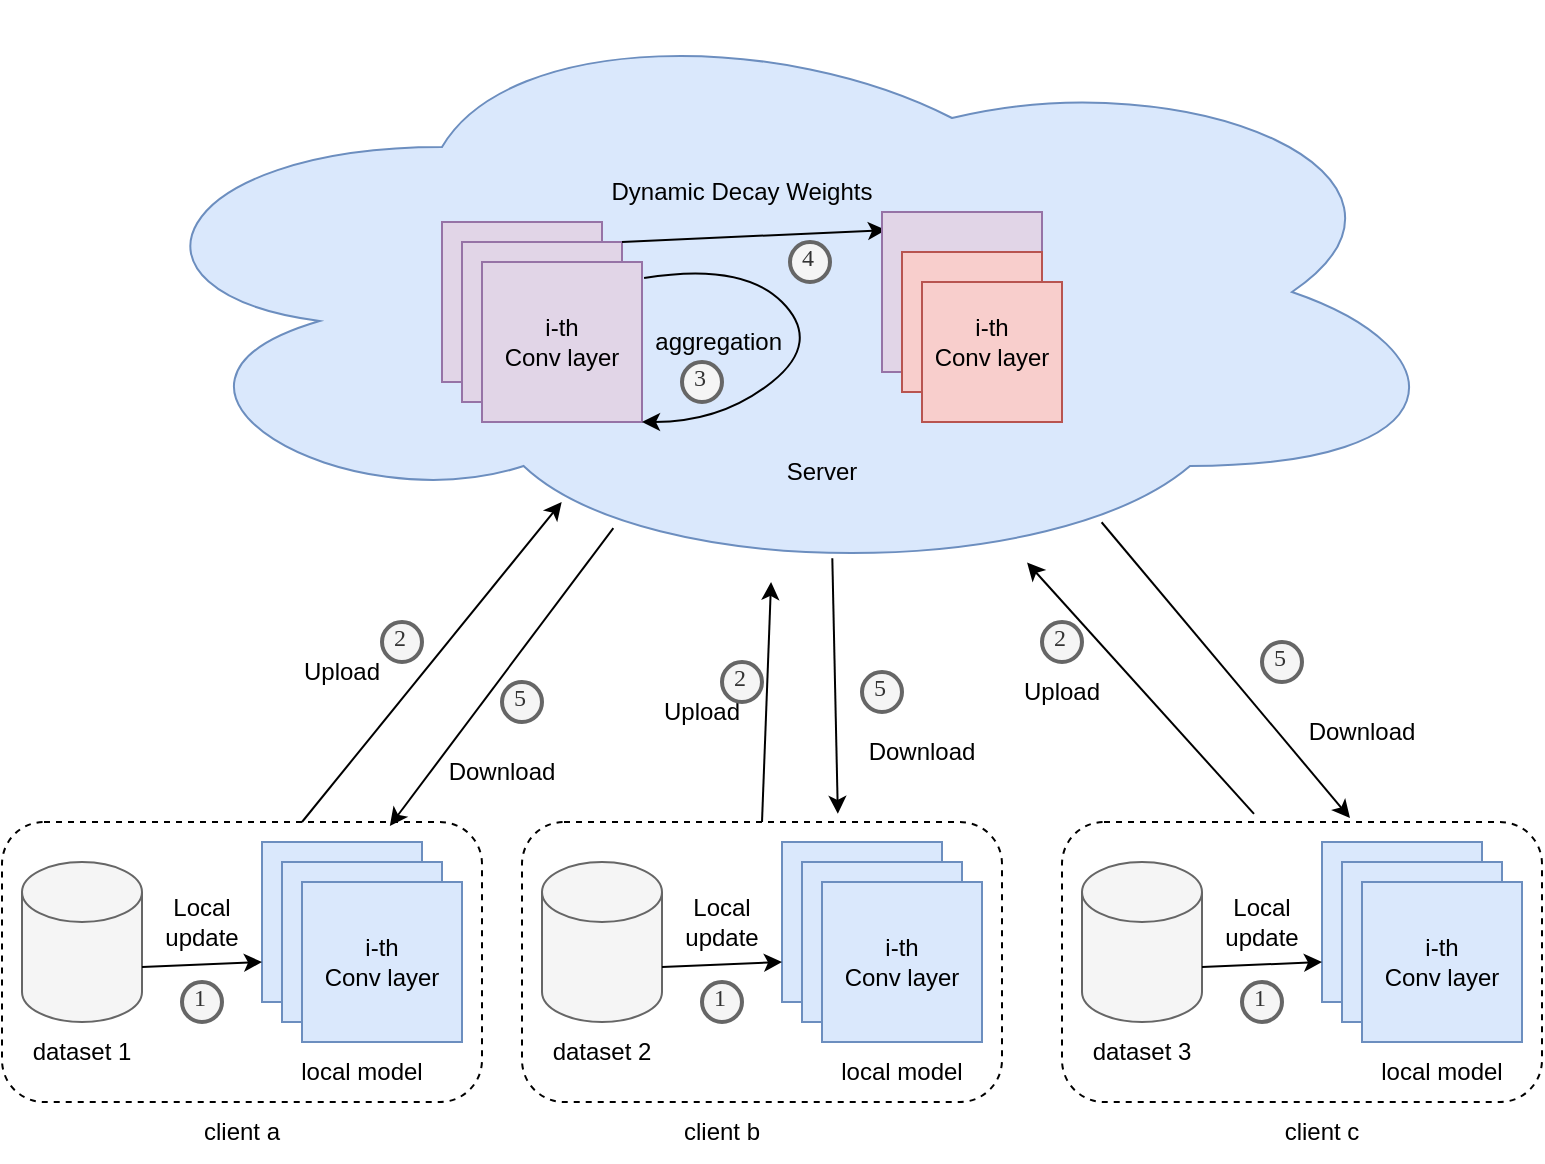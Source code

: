 <mxfile version="17.1.3" type="github" pages="2">
  <diagram id="_NTfUv5Yo9Z9goO790Jg" name="Page-1">
    <mxGraphModel dx="1422" dy="1931" grid="1" gridSize="10" guides="1" tooltips="1" connect="1" arrows="1" fold="1" page="1" pageScale="1" pageWidth="827" pageHeight="1169" math="0" shadow="0">
      <root>
        <mxCell id="0" />
        <mxCell id="1" parent="0" />
        <mxCell id="NhyvyUp1ZnptQm2pSzQT-3" value="" style="rounded=1;whiteSpace=wrap;html=1;fontSize=12;dashed=1;" vertex="1" parent="1">
          <mxGeometry y="360" width="240" height="140" as="geometry" />
        </mxCell>
        <mxCell id="o9J6HUsh0HWTKM9X_Gj7-1" value="" style="whiteSpace=wrap;html=1;aspect=fixed;fillColor=#dae8fc;strokeColor=#6c8ebf;" vertex="1" parent="1">
          <mxGeometry x="130" y="370" width="80" height="80" as="geometry" />
        </mxCell>
        <mxCell id="o9J6HUsh0HWTKM9X_Gj7-2" value="" style="whiteSpace=wrap;html=1;aspect=fixed;fillColor=#dae8fc;strokeColor=#6c8ebf;" vertex="1" parent="1">
          <mxGeometry x="140" y="380" width="80" height="80" as="geometry" />
        </mxCell>
        <object label="" id="o9J6HUsh0HWTKM9X_Gj7-3">
          <mxCell style="whiteSpace=wrap;html=1;aspect=fixed;fillColor=#dae8fc;strokeColor=#6c8ebf;" vertex="1" parent="1">
            <mxGeometry x="150" y="390" width="80" height="80" as="geometry" />
          </mxCell>
        </object>
        <mxCell id="o9J6HUsh0HWTKM9X_Gj7-11" value="client a" style="text;html=1;strokeColor=none;fillColor=none;align=center;verticalAlign=middle;whiteSpace=wrap;rounded=0;" vertex="1" parent="1">
          <mxGeometry x="90" y="500" width="60" height="30" as="geometry" />
        </mxCell>
        <mxCell id="o9J6HUsh0HWTKM9X_Gj7-12" value="client b" style="text;html=1;strokeColor=none;fillColor=none;align=center;verticalAlign=middle;whiteSpace=wrap;rounded=0;" vertex="1" parent="1">
          <mxGeometry x="330" y="500" width="60" height="30" as="geometry" />
        </mxCell>
        <mxCell id="o9J6HUsh0HWTKM9X_Gj7-13" value="client c" style="text;html=1;strokeColor=none;fillColor=none;align=center;verticalAlign=middle;whiteSpace=wrap;rounded=0;" vertex="1" parent="1">
          <mxGeometry x="630" y="500" width="60" height="30" as="geometry" />
        </mxCell>
        <mxCell id="o9J6HUsh0HWTKM9X_Gj7-23" value="" style="endArrow=classic;html=1;rounded=0;fontSize=12;entryX=0.338;entryY=0.862;entryDx=0;entryDy=0;entryPerimeter=0;" edge="1" parent="1" target="NhyvyUp1ZnptQm2pSzQT-1">
          <mxGeometry width="50" height="50" relative="1" as="geometry">
            <mxPoint x="150" y="360" as="sourcePoint" />
            <mxPoint x="120" y="280" as="targetPoint" />
          </mxGeometry>
        </mxCell>
        <mxCell id="o9J6HUsh0HWTKM9X_Gj7-24" value="" style="endArrow=classic;html=1;rounded=0;fontSize=12;exitX=0.5;exitY=0;exitDx=0;exitDy=0;" edge="1" parent="1" source="NhyvyUp1ZnptQm2pSzQT-23" target="NhyvyUp1ZnptQm2pSzQT-1">
          <mxGeometry width="50" height="50" relative="1" as="geometry">
            <mxPoint x="300" y="360" as="sourcePoint" />
            <mxPoint x="330" y="240" as="targetPoint" />
          </mxGeometry>
        </mxCell>
        <mxCell id="o9J6HUsh0HWTKM9X_Gj7-25" value="" style="endArrow=classic;html=1;rounded=0;fontSize=12;exitX=0.4;exitY=-0.029;exitDx=0;exitDy=0;exitPerimeter=0;" edge="1" parent="1" source="NhyvyUp1ZnptQm2pSzQT-33" target="NhyvyUp1ZnptQm2pSzQT-1">
          <mxGeometry width="50" height="50" relative="1" as="geometry">
            <mxPoint x="620" y="350" as="sourcePoint" />
            <mxPoint x="200" y="270" as="targetPoint" />
          </mxGeometry>
        </mxCell>
        <mxCell id="o9J6HUsh0HWTKM9X_Gj7-41" value="i-th &lt;br&gt;Conv layer" style="text;html=1;strokeColor=none;fillColor=none;align=center;verticalAlign=middle;whiteSpace=wrap;rounded=0;fontSize=12;" vertex="1" parent="1">
          <mxGeometry x="160" y="415" width="60" height="30" as="geometry" />
        </mxCell>
        <mxCell id="NhyvyUp1ZnptQm2pSzQT-1" value="" style="ellipse;shape=cloud;whiteSpace=wrap;html=1;fontSize=12;fillColor=#dae8fc;strokeColor=#6c8ebf;" vertex="1" parent="1">
          <mxGeometry x="50" y="-50" width="680" height="290" as="geometry" />
        </mxCell>
        <mxCell id="NhyvyUp1ZnptQm2pSzQT-2" value="Server" style="text;html=1;strokeColor=none;fillColor=none;align=center;verticalAlign=middle;whiteSpace=wrap;rounded=0;fontSize=12;" vertex="1" parent="1">
          <mxGeometry x="380" y="170" width="60" height="30" as="geometry" />
        </mxCell>
        <mxCell id="NhyvyUp1ZnptQm2pSzQT-5" value="" style="shape=cylinder3;whiteSpace=wrap;html=1;boundedLbl=1;backgroundOutline=1;size=15;fontSize=12;fillColor=#f5f5f5;strokeColor=#666666;fontColor=#333333;" vertex="1" parent="1">
          <mxGeometry x="10" y="380" width="60" height="80" as="geometry" />
        </mxCell>
        <mxCell id="NhyvyUp1ZnptQm2pSzQT-9" value="" style="endArrow=classic;html=1;rounded=0;fontSize=12;exitX=1;exitY=0;exitDx=0;exitDy=52.5;exitPerimeter=0;entryX=0;entryY=0.75;entryDx=0;entryDy=0;" edge="1" parent="1" source="NhyvyUp1ZnptQm2pSzQT-5" target="o9J6HUsh0HWTKM9X_Gj7-1">
          <mxGeometry width="50" height="50" relative="1" as="geometry">
            <mxPoint x="390" y="260" as="sourcePoint" />
            <mxPoint x="440" y="260" as="targetPoint" />
          </mxGeometry>
        </mxCell>
        <mxCell id="NhyvyUp1ZnptQm2pSzQT-10" value="Local update" style="text;html=1;strokeColor=none;fillColor=none;align=center;verticalAlign=middle;whiteSpace=wrap;rounded=0;fontSize=12;" vertex="1" parent="1">
          <mxGeometry x="70" y="395" width="60" height="30" as="geometry" />
        </mxCell>
        <mxCell id="NhyvyUp1ZnptQm2pSzQT-11" value="1" style="ellipse;whiteSpace=wrap;html=1;aspect=fixed;strokeWidth=2;fontFamily=Tahoma;spacingBottom=4;spacingRight=2;rounded=1;fontSize=12;fillColor=#f5f5f5;fontColor=#333333;strokeColor=#666666;" vertex="1" parent="1">
          <mxGeometry x="90" y="440" width="20" height="20" as="geometry" />
        </mxCell>
        <mxCell id="NhyvyUp1ZnptQm2pSzQT-22" value="dataset 1" style="text;html=1;strokeColor=none;fillColor=none;align=center;verticalAlign=middle;whiteSpace=wrap;rounded=0;fontSize=12;" vertex="1" parent="1">
          <mxGeometry x="10" y="460" width="60" height="30" as="geometry" />
        </mxCell>
        <mxCell id="NhyvyUp1ZnptQm2pSzQT-23" value="" style="rounded=1;whiteSpace=wrap;html=1;fontSize=12;dashed=1;" vertex="1" parent="1">
          <mxGeometry x="260" y="360" width="240" height="140" as="geometry" />
        </mxCell>
        <mxCell id="NhyvyUp1ZnptQm2pSzQT-24" value="" style="whiteSpace=wrap;html=1;aspect=fixed;fillColor=#dae8fc;strokeColor=#6c8ebf;" vertex="1" parent="1">
          <mxGeometry x="390" y="370" width="80" height="80" as="geometry" />
        </mxCell>
        <mxCell id="NhyvyUp1ZnptQm2pSzQT-25" value="" style="whiteSpace=wrap;html=1;aspect=fixed;fillColor=#dae8fc;strokeColor=#6c8ebf;" vertex="1" parent="1">
          <mxGeometry x="400" y="380" width="80" height="80" as="geometry" />
        </mxCell>
        <object label="" id="NhyvyUp1ZnptQm2pSzQT-26">
          <mxCell style="whiteSpace=wrap;html=1;aspect=fixed;fillColor=#dae8fc;strokeColor=#6c8ebf;" vertex="1" parent="1">
            <mxGeometry x="410" y="390" width="80" height="80" as="geometry" />
          </mxCell>
        </object>
        <mxCell id="NhyvyUp1ZnptQm2pSzQT-27" value="i-th &lt;br&gt;Conv layer" style="text;html=1;strokeColor=none;fillColor=none;align=center;verticalAlign=middle;whiteSpace=wrap;rounded=0;fontSize=12;" vertex="1" parent="1">
          <mxGeometry x="420" y="415" width="60" height="30" as="geometry" />
        </mxCell>
        <mxCell id="NhyvyUp1ZnptQm2pSzQT-28" value="" style="shape=cylinder3;whiteSpace=wrap;html=1;boundedLbl=1;backgroundOutline=1;size=15;fontSize=12;fillColor=#f5f5f5;strokeColor=#666666;fontColor=#333333;" vertex="1" parent="1">
          <mxGeometry x="270" y="380" width="60" height="80" as="geometry" />
        </mxCell>
        <mxCell id="NhyvyUp1ZnptQm2pSzQT-29" value="" style="endArrow=classic;html=1;rounded=0;fontSize=12;exitX=1;exitY=0;exitDx=0;exitDy=52.5;exitPerimeter=0;entryX=0;entryY=0.75;entryDx=0;entryDy=0;" edge="1" parent="1" source="NhyvyUp1ZnptQm2pSzQT-28" target="NhyvyUp1ZnptQm2pSzQT-24">
          <mxGeometry width="50" height="50" relative="1" as="geometry">
            <mxPoint x="650" y="260" as="sourcePoint" />
            <mxPoint x="700" y="260" as="targetPoint" />
          </mxGeometry>
        </mxCell>
        <mxCell id="NhyvyUp1ZnptQm2pSzQT-30" value="Local update" style="text;html=1;strokeColor=none;fillColor=none;align=center;verticalAlign=middle;whiteSpace=wrap;rounded=0;fontSize=12;" vertex="1" parent="1">
          <mxGeometry x="330" y="395" width="60" height="30" as="geometry" />
        </mxCell>
        <mxCell id="NhyvyUp1ZnptQm2pSzQT-31" value="1" style="ellipse;whiteSpace=wrap;html=1;aspect=fixed;strokeWidth=2;fontFamily=Tahoma;spacingBottom=4;spacingRight=2;rounded=1;fontSize=12;fillColor=#f5f5f5;fontColor=#333333;strokeColor=#666666;" vertex="1" parent="1">
          <mxGeometry x="350" y="440" width="20" height="20" as="geometry" />
        </mxCell>
        <mxCell id="NhyvyUp1ZnptQm2pSzQT-32" value="dataset 2" style="text;html=1;strokeColor=none;fillColor=none;align=center;verticalAlign=middle;whiteSpace=wrap;rounded=0;fontSize=12;" vertex="1" parent="1">
          <mxGeometry x="270" y="460" width="60" height="30" as="geometry" />
        </mxCell>
        <mxCell id="NhyvyUp1ZnptQm2pSzQT-33" value="" style="rounded=1;whiteSpace=wrap;html=1;fontSize=12;dashed=1;" vertex="1" parent="1">
          <mxGeometry x="530" y="360" width="240" height="140" as="geometry" />
        </mxCell>
        <mxCell id="NhyvyUp1ZnptQm2pSzQT-34" value="" style="whiteSpace=wrap;html=1;aspect=fixed;fillColor=#dae8fc;strokeColor=#6c8ebf;" vertex="1" parent="1">
          <mxGeometry x="660" y="370" width="80" height="80" as="geometry" />
        </mxCell>
        <mxCell id="NhyvyUp1ZnptQm2pSzQT-35" value="" style="whiteSpace=wrap;html=1;aspect=fixed;fillColor=#dae8fc;strokeColor=#6c8ebf;" vertex="1" parent="1">
          <mxGeometry x="670" y="380" width="80" height="80" as="geometry" />
        </mxCell>
        <object label="" id="NhyvyUp1ZnptQm2pSzQT-36">
          <mxCell style="whiteSpace=wrap;html=1;aspect=fixed;fillColor=#dae8fc;strokeColor=#6c8ebf;" vertex="1" parent="1">
            <mxGeometry x="680" y="390" width="80" height="80" as="geometry" />
          </mxCell>
        </object>
        <mxCell id="NhyvyUp1ZnptQm2pSzQT-37" value="i-th &lt;br&gt;Conv layer" style="text;html=1;strokeColor=none;fillColor=none;align=center;verticalAlign=middle;whiteSpace=wrap;rounded=0;fontSize=12;" vertex="1" parent="1">
          <mxGeometry x="690" y="415" width="60" height="30" as="geometry" />
        </mxCell>
        <mxCell id="NhyvyUp1ZnptQm2pSzQT-38" value="" style="shape=cylinder3;whiteSpace=wrap;html=1;boundedLbl=1;backgroundOutline=1;size=15;fontSize=12;fillColor=#f5f5f5;strokeColor=#666666;fontColor=#333333;" vertex="1" parent="1">
          <mxGeometry x="540" y="380" width="60" height="80" as="geometry" />
        </mxCell>
        <mxCell id="NhyvyUp1ZnptQm2pSzQT-39" value="" style="endArrow=classic;html=1;rounded=0;fontSize=12;exitX=1;exitY=0;exitDx=0;exitDy=52.5;exitPerimeter=0;entryX=0;entryY=0.75;entryDx=0;entryDy=0;" edge="1" parent="1" source="NhyvyUp1ZnptQm2pSzQT-38" target="NhyvyUp1ZnptQm2pSzQT-34">
          <mxGeometry width="50" height="50" relative="1" as="geometry">
            <mxPoint x="920" y="260" as="sourcePoint" />
            <mxPoint x="970" y="260" as="targetPoint" />
          </mxGeometry>
        </mxCell>
        <mxCell id="NhyvyUp1ZnptQm2pSzQT-40" value="Local update" style="text;html=1;strokeColor=none;fillColor=none;align=center;verticalAlign=middle;whiteSpace=wrap;rounded=0;fontSize=12;" vertex="1" parent="1">
          <mxGeometry x="600" y="395" width="60" height="30" as="geometry" />
        </mxCell>
        <mxCell id="NhyvyUp1ZnptQm2pSzQT-41" value="1" style="ellipse;whiteSpace=wrap;html=1;aspect=fixed;strokeWidth=2;fontFamily=Tahoma;spacingBottom=4;spacingRight=2;rounded=1;fontSize=12;fillColor=#f5f5f5;fontColor=#333333;strokeColor=#666666;" vertex="1" parent="1">
          <mxGeometry x="620" y="440" width="20" height="20" as="geometry" />
        </mxCell>
        <mxCell id="NhyvyUp1ZnptQm2pSzQT-42" value="dataset 3" style="text;html=1;strokeColor=none;fillColor=none;align=center;verticalAlign=middle;whiteSpace=wrap;rounded=0;fontSize=12;" vertex="1" parent="1">
          <mxGeometry x="540" y="460" width="60" height="30" as="geometry" />
        </mxCell>
        <mxCell id="NhyvyUp1ZnptQm2pSzQT-43" value="local model" style="text;html=1;strokeColor=none;fillColor=none;align=center;verticalAlign=middle;whiteSpace=wrap;rounded=0;fontSize=12;" vertex="1" parent="1">
          <mxGeometry x="140" y="470" width="80" height="30" as="geometry" />
        </mxCell>
        <mxCell id="NhyvyUp1ZnptQm2pSzQT-44" value="local model" style="text;html=1;strokeColor=none;fillColor=none;align=center;verticalAlign=middle;whiteSpace=wrap;rounded=0;fontSize=12;" vertex="1" parent="1">
          <mxGeometry x="410" y="470" width="80" height="30" as="geometry" />
        </mxCell>
        <mxCell id="NhyvyUp1ZnptQm2pSzQT-45" value="local model" style="text;html=1;strokeColor=none;fillColor=none;align=center;verticalAlign=middle;whiteSpace=wrap;rounded=0;fontSize=12;" vertex="1" parent="1">
          <mxGeometry x="680" y="470" width="80" height="30" as="geometry" />
        </mxCell>
        <mxCell id="NhyvyUp1ZnptQm2pSzQT-46" value="" style="whiteSpace=wrap;html=1;aspect=fixed;fillColor=#e1d5e7;strokeColor=#9673a6;" vertex="1" parent="1">
          <mxGeometry x="220" y="60" width="80" height="80" as="geometry" />
        </mxCell>
        <mxCell id="NhyvyUp1ZnptQm2pSzQT-47" value="" style="whiteSpace=wrap;html=1;aspect=fixed;fillColor=#e1d5e7;strokeColor=#9673a6;" vertex="1" parent="1">
          <mxGeometry x="230" y="70" width="80" height="80" as="geometry" />
        </mxCell>
        <mxCell id="NhyvyUp1ZnptQm2pSzQT-48" value="" style="whiteSpace=wrap;html=1;aspect=fixed;fillColor=#e1d5e7;strokeColor=#9673a6;" vertex="1" parent="1">
          <mxGeometry x="240" y="80" width="80" height="80" as="geometry" />
        </mxCell>
        <mxCell id="NhyvyUp1ZnptQm2pSzQT-49" value="i-th &lt;br&gt;Conv layer" style="text;html=1;strokeColor=none;fillColor=none;align=center;verticalAlign=middle;whiteSpace=wrap;rounded=0;fontSize=12;" vertex="1" parent="1">
          <mxGeometry x="250" y="105" width="60" height="30" as="geometry" />
        </mxCell>
        <mxCell id="NhyvyUp1ZnptQm2pSzQT-52" value="" style="curved=1;endArrow=classic;html=1;rounded=0;fontSize=12;exitX=1.013;exitY=0.1;exitDx=0;exitDy=0;exitPerimeter=0;entryX=1;entryY=1;entryDx=0;entryDy=0;" edge="1" parent="1" source="NhyvyUp1ZnptQm2pSzQT-48" target="NhyvyUp1ZnptQm2pSzQT-48">
          <mxGeometry width="50" height="50" relative="1" as="geometry">
            <mxPoint x="510" y="250" as="sourcePoint" />
            <mxPoint x="490" y="320" as="targetPoint" />
            <Array as="points">
              <mxPoint x="370" y="80" />
              <mxPoint x="410" y="120" />
              <mxPoint x="360" y="160" />
            </Array>
          </mxGeometry>
        </mxCell>
        <mxCell id="NhyvyUp1ZnptQm2pSzQT-54" value="" style="endArrow=classic;html=1;rounded=0;fontSize=12;exitX=1;exitY=0;exitDx=0;exitDy=0;entryX=0.025;entryY=0.113;entryDx=0;entryDy=0;entryPerimeter=0;" edge="1" parent="1" source="NhyvyUp1ZnptQm2pSzQT-47" target="NhyvyUp1ZnptQm2pSzQT-55">
          <mxGeometry width="50" height="50" relative="1" as="geometry">
            <mxPoint x="390" y="290" as="sourcePoint" />
            <mxPoint x="440" y="240" as="targetPoint" />
          </mxGeometry>
        </mxCell>
        <mxCell id="NhyvyUp1ZnptQm2pSzQT-55" value="" style="whiteSpace=wrap;html=1;aspect=fixed;fillColor=#e1d5e7;strokeColor=#9673a6;" vertex="1" parent="1">
          <mxGeometry x="440" y="55" width="80" height="80" as="geometry" />
        </mxCell>
        <mxCell id="NhyvyUp1ZnptQm2pSzQT-56" value="" style="whiteSpace=wrap;html=1;aspect=fixed;fillColor=#f8cecc;strokeColor=#b85450;" vertex="1" parent="1">
          <mxGeometry x="450" y="75" width="70" height="70" as="geometry" />
        </mxCell>
        <mxCell id="NhyvyUp1ZnptQm2pSzQT-57" value="" style="whiteSpace=wrap;html=1;aspect=fixed;fillColor=#f8cecc;strokeColor=#b85450;" vertex="1" parent="1">
          <mxGeometry x="460" y="90" width="70" height="70" as="geometry" />
        </mxCell>
        <mxCell id="NhyvyUp1ZnptQm2pSzQT-59" value="i-th &lt;br&gt;Conv layer" style="text;html=1;strokeColor=none;fillColor=none;align=center;verticalAlign=middle;whiteSpace=wrap;rounded=0;fontSize=12;" vertex="1" parent="1">
          <mxGeometry x="465" y="105" width="60" height="30" as="geometry" />
        </mxCell>
        <mxCell id="NhyvyUp1ZnptQm2pSzQT-60" value="" style="endArrow=classic;html=1;rounded=0;fontSize=12;exitX=0.376;exitY=0.907;exitDx=0;exitDy=0;exitPerimeter=0;entryX=0.808;entryY=0.014;entryDx=0;entryDy=0;entryPerimeter=0;" edge="1" parent="1" source="NhyvyUp1ZnptQm2pSzQT-1" target="NhyvyUp1ZnptQm2pSzQT-3">
          <mxGeometry width="50" height="50" relative="1" as="geometry">
            <mxPoint x="390" y="290" as="sourcePoint" />
            <mxPoint x="440" y="240" as="targetPoint" />
          </mxGeometry>
        </mxCell>
        <mxCell id="NhyvyUp1ZnptQm2pSzQT-61" value="" style="endArrow=classic;html=1;rounded=0;fontSize=12;exitX=0.537;exitY=0.959;exitDx=0;exitDy=0;exitPerimeter=0;entryX=0.658;entryY=-0.029;entryDx=0;entryDy=0;entryPerimeter=0;" edge="1" parent="1" source="NhyvyUp1ZnptQm2pSzQT-1" target="NhyvyUp1ZnptQm2pSzQT-23">
          <mxGeometry width="50" height="50" relative="1" as="geometry">
            <mxPoint x="390" y="290" as="sourcePoint" />
            <mxPoint x="440" y="240" as="targetPoint" />
          </mxGeometry>
        </mxCell>
        <mxCell id="NhyvyUp1ZnptQm2pSzQT-62" value="" style="endArrow=classic;html=1;rounded=0;fontSize=12;exitX=0.735;exitY=0.897;exitDx=0;exitDy=0;exitPerimeter=0;entryX=0.6;entryY=-0.014;entryDx=0;entryDy=0;entryPerimeter=0;" edge="1" parent="1" source="NhyvyUp1ZnptQm2pSzQT-1" target="NhyvyUp1ZnptQm2pSzQT-33">
          <mxGeometry width="50" height="50" relative="1" as="geometry">
            <mxPoint x="390" y="290" as="sourcePoint" />
            <mxPoint x="440" y="240" as="targetPoint" />
          </mxGeometry>
        </mxCell>
        <mxCell id="NhyvyUp1ZnptQm2pSzQT-63" value="Dynamic Decay Weights" style="text;html=1;strokeColor=none;fillColor=none;align=center;verticalAlign=middle;whiteSpace=wrap;rounded=0;fontSize=12;" vertex="1" parent="1">
          <mxGeometry x="290" y="30" width="160" height="30" as="geometry" />
        </mxCell>
        <mxCell id="NhyvyUp1ZnptQm2pSzQT-64" value="aggregation&amp;nbsp;" style="text;html=1;strokeColor=none;fillColor=none;align=center;verticalAlign=middle;whiteSpace=wrap;rounded=0;fontSize=12;" vertex="1" parent="1">
          <mxGeometry x="330" y="105" width="60" height="30" as="geometry" />
        </mxCell>
        <mxCell id="NhyvyUp1ZnptQm2pSzQT-66" value="Upload" style="text;html=1;strokeColor=none;fillColor=none;align=center;verticalAlign=middle;whiteSpace=wrap;rounded=0;fontSize=12;" vertex="1" parent="1">
          <mxGeometry x="140" y="270" width="60" height="30" as="geometry" />
        </mxCell>
        <mxCell id="NhyvyUp1ZnptQm2pSzQT-67" value="Upload" style="text;html=1;strokeColor=none;fillColor=none;align=center;verticalAlign=middle;whiteSpace=wrap;rounded=0;fontSize=12;" vertex="1" parent="1">
          <mxGeometry x="320" y="290" width="60" height="30" as="geometry" />
        </mxCell>
        <mxCell id="NhyvyUp1ZnptQm2pSzQT-68" value="Upload" style="text;html=1;strokeColor=none;fillColor=none;align=center;verticalAlign=middle;whiteSpace=wrap;rounded=0;fontSize=12;" vertex="1" parent="1">
          <mxGeometry x="500" y="280" width="60" height="30" as="geometry" />
        </mxCell>
        <mxCell id="NhyvyUp1ZnptQm2pSzQT-69" value="Download" style="text;html=1;strokeColor=none;fillColor=none;align=center;verticalAlign=middle;whiteSpace=wrap;rounded=0;fontSize=12;" vertex="1" parent="1">
          <mxGeometry x="220" y="320" width="60" height="30" as="geometry" />
        </mxCell>
        <mxCell id="NhyvyUp1ZnptQm2pSzQT-70" value="Download" style="text;html=1;strokeColor=none;fillColor=none;align=center;verticalAlign=middle;whiteSpace=wrap;rounded=0;fontSize=12;" vertex="1" parent="1">
          <mxGeometry x="430" y="310" width="60" height="30" as="geometry" />
        </mxCell>
        <mxCell id="NhyvyUp1ZnptQm2pSzQT-71" value="Download" style="text;html=1;strokeColor=none;fillColor=none;align=center;verticalAlign=middle;whiteSpace=wrap;rounded=0;fontSize=12;" vertex="1" parent="1">
          <mxGeometry x="650" y="300" width="60" height="30" as="geometry" />
        </mxCell>
        <mxCell id="NhyvyUp1ZnptQm2pSzQT-72" value="2" style="ellipse;whiteSpace=wrap;html=1;aspect=fixed;strokeWidth=2;fontFamily=Tahoma;spacingBottom=4;spacingRight=2;rounded=1;fontSize=12;fillColor=#f5f5f5;fontColor=#333333;strokeColor=#666666;" vertex="1" parent="1">
          <mxGeometry x="190" y="260" width="20" height="20" as="geometry" />
        </mxCell>
        <mxCell id="NhyvyUp1ZnptQm2pSzQT-73" value="2" style="ellipse;whiteSpace=wrap;html=1;aspect=fixed;strokeWidth=2;fontFamily=Tahoma;spacingBottom=4;spacingRight=2;rounded=1;fontSize=12;fillColor=#f5f5f5;fontColor=#333333;strokeColor=#666666;" vertex="1" parent="1">
          <mxGeometry x="360" y="280" width="20" height="20" as="geometry" />
        </mxCell>
        <mxCell id="NhyvyUp1ZnptQm2pSzQT-74" value="2" style="ellipse;whiteSpace=wrap;html=1;aspect=fixed;strokeWidth=2;fontFamily=Tahoma;spacingBottom=4;spacingRight=2;rounded=1;fontSize=12;fillColor=#f5f5f5;fontColor=#333333;strokeColor=#666666;" vertex="1" parent="1">
          <mxGeometry x="520" y="260" width="20" height="20" as="geometry" />
        </mxCell>
        <mxCell id="NhyvyUp1ZnptQm2pSzQT-76" value="3" style="ellipse;whiteSpace=wrap;html=1;aspect=fixed;strokeWidth=2;fontFamily=Tahoma;spacingBottom=4;spacingRight=2;strokeColor=#666666;rounded=1;fontSize=12;fillColor=#f5f5f5;fontColor=#333333;" vertex="1" parent="1">
          <mxGeometry x="340" y="130" width="20" height="20" as="geometry" />
        </mxCell>
        <mxCell id="NhyvyUp1ZnptQm2pSzQT-77" value="4" style="ellipse;whiteSpace=wrap;html=1;aspect=fixed;strokeWidth=2;fontFamily=Tahoma;spacingBottom=4;spacingRight=2;strokeColor=#666666;rounded=1;fontSize=12;fillColor=#f5f5f5;fontColor=#333333;" vertex="1" parent="1">
          <mxGeometry x="394" y="70" width="20" height="20" as="geometry" />
        </mxCell>
        <mxCell id="NhyvyUp1ZnptQm2pSzQT-78" value="5" style="ellipse;whiteSpace=wrap;html=1;aspect=fixed;strokeWidth=2;fontFamily=Tahoma;spacingBottom=4;spacingRight=2;strokeColor=#666666;rounded=1;fontSize=12;fillColor=#f5f5f5;fontColor=#333333;" vertex="1" parent="1">
          <mxGeometry x="250" y="290" width="20" height="20" as="geometry" />
        </mxCell>
        <mxCell id="NhyvyUp1ZnptQm2pSzQT-79" value="5" style="ellipse;whiteSpace=wrap;html=1;aspect=fixed;strokeWidth=2;fontFamily=Tahoma;spacingBottom=4;spacingRight=2;strokeColor=#666666;rounded=1;fontSize=12;fillColor=#f5f5f5;fontColor=#333333;" vertex="1" parent="1">
          <mxGeometry x="430" y="285" width="20" height="20" as="geometry" />
        </mxCell>
        <mxCell id="NhyvyUp1ZnptQm2pSzQT-80" value="5" style="ellipse;whiteSpace=wrap;html=1;aspect=fixed;strokeWidth=2;fontFamily=Tahoma;spacingBottom=4;spacingRight=2;strokeColor=#666666;rounded=1;fontSize=12;fillColor=#f5f5f5;fontColor=#333333;" vertex="1" parent="1">
          <mxGeometry x="630" y="270" width="20" height="20" as="geometry" />
        </mxCell>
      </root>
    </mxGraphModel>
  </diagram>
  <diagram id="qZ7fHC_lMa-TW3sbufPS" name="Page-2">
    <mxGraphModel dx="1422" dy="762" grid="1" gridSize="10" guides="1" tooltips="1" connect="1" arrows="1" fold="1" page="1" pageScale="1" pageWidth="827" pageHeight="1169" math="0" shadow="0">
      <root>
        <mxCell id="LnkWyMTH2l88JcElDWhA-0" />
        <mxCell id="LnkWyMTH2l88JcElDWhA-1" parent="LnkWyMTH2l88JcElDWhA-0" />
        <mxCell id="px9a3YgY_majb0T9s5-U-0" value="" style="whiteSpace=wrap;html=1;aspect=fixed;fillColor=#dae8fc;strokeColor=#6c8ebf;" vertex="1" parent="LnkWyMTH2l88JcElDWhA-1">
          <mxGeometry x="100" y="370" width="80" height="80" as="geometry" />
        </mxCell>
        <mxCell id="px9a3YgY_majb0T9s5-U-1" value="" style="whiteSpace=wrap;html=1;aspect=fixed;fillColor=#dae8fc;strokeColor=#6c8ebf;" vertex="1" parent="LnkWyMTH2l88JcElDWhA-1">
          <mxGeometry x="110" y="380" width="80" height="80" as="geometry" />
        </mxCell>
        <object label="" id="px9a3YgY_majb0T9s5-U-2">
          <mxCell style="whiteSpace=wrap;html=1;aspect=fixed;fillColor=#dae8fc;strokeColor=#6c8ebf;" vertex="1" parent="LnkWyMTH2l88JcElDWhA-1">
            <mxGeometry x="120" y="390" width="80" height="80" as="geometry" />
          </mxCell>
        </object>
        <mxCell id="px9a3YgY_majb0T9s5-U-3" value="" style="whiteSpace=wrap;html=1;aspect=fixed;fillColor=#dae8fc;strokeColor=#6c8ebf;" vertex="1" parent="LnkWyMTH2l88JcElDWhA-1">
          <mxGeometry x="280" y="370" width="80" height="80" as="geometry" />
        </mxCell>
        <mxCell id="px9a3YgY_majb0T9s5-U-4" value="" style="whiteSpace=wrap;html=1;aspect=fixed;fillColor=#dae8fc;strokeColor=#6c8ebf;" vertex="1" parent="LnkWyMTH2l88JcElDWhA-1">
          <mxGeometry x="290" y="380" width="80" height="80" as="geometry" />
        </mxCell>
        <mxCell id="px9a3YgY_majb0T9s5-U-5" value="" style="whiteSpace=wrap;html=1;aspect=fixed;fillColor=#dae8fc;strokeColor=#6c8ebf;" vertex="1" parent="LnkWyMTH2l88JcElDWhA-1">
          <mxGeometry x="300" y="390" width="80" height="80" as="geometry" />
        </mxCell>
        <mxCell id="px9a3YgY_majb0T9s5-U-6" value="" style="whiteSpace=wrap;html=1;aspect=fixed;fillColor=#dae8fc;strokeColor=#6c8ebf;" vertex="1" parent="LnkWyMTH2l88JcElDWhA-1">
          <mxGeometry x="450" y="370" width="80" height="80" as="geometry" />
        </mxCell>
        <mxCell id="px9a3YgY_majb0T9s5-U-7" value="" style="whiteSpace=wrap;html=1;aspect=fixed;fillColor=#dae8fc;strokeColor=#6c8ebf;" vertex="1" parent="LnkWyMTH2l88JcElDWhA-1">
          <mxGeometry x="460" y="380" width="80" height="80" as="geometry" />
        </mxCell>
        <mxCell id="px9a3YgY_majb0T9s5-U-8" value="" style="whiteSpace=wrap;html=1;aspect=fixed;fillColor=#dae8fc;strokeColor=#6c8ebf;" vertex="1" parent="LnkWyMTH2l88JcElDWhA-1">
          <mxGeometry x="470" y="390" width="80" height="80" as="geometry" />
        </mxCell>
        <mxCell id="px9a3YgY_majb0T9s5-U-9" value="client a" style="text;html=1;strokeColor=none;fillColor=none;align=center;verticalAlign=middle;whiteSpace=wrap;rounded=0;" vertex="1" parent="LnkWyMTH2l88JcElDWhA-1">
          <mxGeometry x="130" y="470" width="60" height="30" as="geometry" />
        </mxCell>
        <mxCell id="px9a3YgY_majb0T9s5-U-10" value="client b" style="text;html=1;strokeColor=none;fillColor=none;align=center;verticalAlign=middle;whiteSpace=wrap;rounded=0;" vertex="1" parent="LnkWyMTH2l88JcElDWhA-1">
          <mxGeometry x="310" y="470" width="60" height="30" as="geometry" />
        </mxCell>
        <mxCell id="px9a3YgY_majb0T9s5-U-11" value="client c" style="text;html=1;strokeColor=none;fillColor=none;align=center;verticalAlign=middle;whiteSpace=wrap;rounded=0;" vertex="1" parent="LnkWyMTH2l88JcElDWhA-1">
          <mxGeometry x="480" y="470" width="60" height="30" as="geometry" />
        </mxCell>
        <mxCell id="px9a3YgY_majb0T9s5-U-12" value="" style="endArrow=classic;html=1;rounded=0;fontSize=12;" edge="1" parent="LnkWyMTH2l88JcElDWhA-1">
          <mxGeometry width="50" height="50" relative="1" as="geometry">
            <mxPoint x="150" y="360" as="sourcePoint" />
            <mxPoint x="120" y="280" as="targetPoint" />
          </mxGeometry>
        </mxCell>
        <mxCell id="px9a3YgY_majb0T9s5-U-13" value="" style="endArrow=classic;html=1;rounded=0;fontSize=12;" edge="1" parent="LnkWyMTH2l88JcElDWhA-1">
          <mxGeometry width="50" height="50" relative="1" as="geometry">
            <mxPoint x="300" y="360" as="sourcePoint" />
            <mxPoint x="170" y="280" as="targetPoint" />
          </mxGeometry>
        </mxCell>
        <mxCell id="px9a3YgY_majb0T9s5-U-14" value="" style="endArrow=classic;html=1;rounded=0;fontSize=12;" edge="1" parent="LnkWyMTH2l88JcElDWhA-1">
          <mxGeometry width="50" height="50" relative="1" as="geometry">
            <mxPoint x="480" y="350" as="sourcePoint" />
            <mxPoint x="200" y="270" as="targetPoint" />
          </mxGeometry>
        </mxCell>
        <mxCell id="px9a3YgY_majb0T9s5-U-15" value="" style="shape=waypoint;sketch=0;fillStyle=solid;size=6;pointerEvents=1;points=[];fillColor=none;resizable=0;rotatable=0;perimeter=centerPerimeter;snapToPoint=1;fontSize=12;" vertex="1" parent="LnkWyMTH2l88JcElDWhA-1">
          <mxGeometry x="115" y="110" width="40" height="40" as="geometry" />
        </mxCell>
        <mxCell id="px9a3YgY_majb0T9s5-U-16" value="" style="shape=waypoint;sketch=0;fillStyle=solid;size=6;pointerEvents=1;points=[];fillColor=none;resizable=0;rotatable=0;perimeter=centerPerimeter;snapToPoint=1;fontSize=12;" vertex="1" parent="LnkWyMTH2l88JcElDWhA-1">
          <mxGeometry x="115" y="100" width="40" height="40" as="geometry" />
        </mxCell>
        <mxCell id="px9a3YgY_majb0T9s5-U-17" value="" style="shape=waypoint;sketch=0;fillStyle=solid;size=6;pointerEvents=1;points=[];fillColor=none;resizable=0;rotatable=0;perimeter=centerPerimeter;snapToPoint=1;fontSize=12;" vertex="1" parent="LnkWyMTH2l88JcElDWhA-1">
          <mxGeometry x="115" y="90" width="40" height="40" as="geometry" />
        </mxCell>
        <mxCell id="px9a3YgY_majb0T9s5-U-18" value="" style="shape=parallelogram;perimeter=parallelogramPerimeter;whiteSpace=wrap;html=1;fixedSize=1;fontSize=12;fillColor=#dae8fc;strokeColor=#6c8ebf;" vertex="1" parent="LnkWyMTH2l88JcElDWhA-1">
          <mxGeometry x="80" y="70" width="110" height="30" as="geometry" />
        </mxCell>
        <mxCell id="px9a3YgY_majb0T9s5-U-19" value="" style="shape=parallelogram;perimeter=parallelogramPerimeter;whiteSpace=wrap;html=1;fixedSize=1;fontSize=12;fillColor=#dae8fc;strokeColor=#6c8ebf;" vertex="1" parent="LnkWyMTH2l88JcElDWhA-1">
          <mxGeometry x="80" y="140" width="110" height="30" as="geometry" />
        </mxCell>
        <mxCell id="px9a3YgY_majb0T9s5-U-20" value="" style="shape=parallelogram;perimeter=parallelogramPerimeter;whiteSpace=wrap;html=1;fixedSize=1;fontSize=12;fillColor=#dae8fc;strokeColor=#6c8ebf;" vertex="1" parent="LnkWyMTH2l88JcElDWhA-1">
          <mxGeometry x="80" y="180" width="110" height="30" as="geometry" />
        </mxCell>
        <mxCell id="px9a3YgY_majb0T9s5-U-21" value="" style="shape=parallelogram;perimeter=parallelogramPerimeter;whiteSpace=wrap;html=1;fixedSize=1;fontSize=12;fillColor=#dae8fc;strokeColor=#6c8ebf;" vertex="1" parent="LnkWyMTH2l88JcElDWhA-1">
          <mxGeometry x="80" y="220" width="110" height="30" as="geometry" />
        </mxCell>
        <mxCell id="px9a3YgY_majb0T9s5-U-22" value="K-th &lt;br&gt;Conv layer" style="text;html=1;strokeColor=none;fillColor=none;align=center;verticalAlign=middle;whiteSpace=wrap;rounded=0;fontSize=12;" vertex="1" parent="LnkWyMTH2l88JcElDWhA-1">
          <mxGeometry x="110" y="30" width="60" height="30" as="geometry" />
        </mxCell>
        <mxCell id="px9a3YgY_majb0T9s5-U-23" value="i-th &lt;br&gt;Conv layer" style="text;html=1;strokeColor=none;fillColor=none;align=center;verticalAlign=middle;whiteSpace=wrap;rounded=0;fontSize=12;" vertex="1" parent="LnkWyMTH2l88JcElDWhA-1">
          <mxGeometry x="130" y="415" width="60" height="30" as="geometry" />
        </mxCell>
        <mxCell id="px9a3YgY_majb0T9s5-U-24" value="i-th &lt;br&gt;Conv layer" style="text;html=1;strokeColor=none;fillColor=none;align=center;verticalAlign=middle;whiteSpace=wrap;rounded=0;fontSize=12;" vertex="1" parent="LnkWyMTH2l88JcElDWhA-1">
          <mxGeometry x="310" y="420" width="60" height="30" as="geometry" />
        </mxCell>
        <mxCell id="px9a3YgY_majb0T9s5-U-25" value="i-th &lt;br&gt;Conv layer" style="text;html=1;strokeColor=none;fillColor=none;align=center;verticalAlign=middle;whiteSpace=wrap;rounded=0;fontSize=12;" vertex="1" parent="LnkWyMTH2l88JcElDWhA-1">
          <mxGeometry x="480" y="415" width="60" height="30" as="geometry" />
        </mxCell>
        <mxCell id="px9a3YgY_majb0T9s5-U-26" value="1-th &lt;br&gt;filter" style="text;html=1;strokeColor=none;fillColor=none;align=center;verticalAlign=middle;whiteSpace=wrap;rounded=0;fontSize=12;" vertex="1" parent="LnkWyMTH2l88JcElDWhA-1">
          <mxGeometry x="100" y="220" width="60" height="30" as="geometry" />
        </mxCell>
        <mxCell id="px9a3YgY_majb0T9s5-U-27" value="2-th &lt;br&gt;filter" style="text;html=1;strokeColor=none;fillColor=none;align=center;verticalAlign=middle;whiteSpace=wrap;rounded=0;fontSize=12;" vertex="1" parent="LnkWyMTH2l88JcElDWhA-1">
          <mxGeometry x="100" y="180" width="60" height="30" as="geometry" />
        </mxCell>
        <mxCell id="px9a3YgY_majb0T9s5-U-28" value="3-th &lt;br&gt;filter" style="text;html=1;strokeColor=none;fillColor=none;align=center;verticalAlign=middle;whiteSpace=wrap;rounded=0;fontSize=12;" vertex="1" parent="LnkWyMTH2l88JcElDWhA-1">
          <mxGeometry x="105" y="140" width="60" height="30" as="geometry" />
        </mxCell>
        <mxCell id="px9a3YgY_majb0T9s5-U-29" value="i-th &lt;br&gt;filter" style="text;html=1;strokeColor=none;fillColor=none;align=center;verticalAlign=middle;whiteSpace=wrap;rounded=0;fontSize=12;" vertex="1" parent="LnkWyMTH2l88JcElDWhA-1">
          <mxGeometry x="100" y="70" width="60" height="30" as="geometry" />
        </mxCell>
        <mxCell id="px9a3YgY_majb0T9s5-U-30" value="" style="endArrow=classic;html=1;rounded=0;fontSize=12;" edge="1" parent="LnkWyMTH2l88JcElDWhA-1">
          <mxGeometry width="50" height="50" relative="1" as="geometry">
            <mxPoint x="200" y="90" as="sourcePoint" />
            <mxPoint x="260" y="90" as="targetPoint" />
          </mxGeometry>
        </mxCell>
        <mxCell id="px9a3YgY_majb0T9s5-U-31" value="" style="endArrow=classic;html=1;rounded=0;fontSize=12;" edge="1" parent="LnkWyMTH2l88JcElDWhA-1">
          <mxGeometry width="50" height="50" relative="1" as="geometry">
            <mxPoint x="200" y="160" as="sourcePoint" />
            <mxPoint x="260" y="160" as="targetPoint" />
          </mxGeometry>
        </mxCell>
        <mxCell id="px9a3YgY_majb0T9s5-U-32" value="" style="endArrow=classic;html=1;rounded=0;fontSize=12;" edge="1" parent="LnkWyMTH2l88JcElDWhA-1">
          <mxGeometry width="50" height="50" relative="1" as="geometry">
            <mxPoint x="200" y="200" as="sourcePoint" />
            <mxPoint x="260" y="200" as="targetPoint" />
          </mxGeometry>
        </mxCell>
        <mxCell id="px9a3YgY_majb0T9s5-U-33" value="Server" style="text;html=1;strokeColor=none;fillColor=none;align=center;verticalAlign=middle;whiteSpace=wrap;rounded=0;fontSize=12;" vertex="1" parent="LnkWyMTH2l88JcElDWhA-1">
          <mxGeometry x="10" y="150" width="60" height="30" as="geometry" />
        </mxCell>
        <mxCell id="px9a3YgY_majb0T9s5-U-34" value="" style="endArrow=classic;html=1;rounded=0;fontSize=12;" edge="1" parent="LnkWyMTH2l88JcElDWhA-1">
          <mxGeometry width="50" height="50" relative="1" as="geometry">
            <mxPoint x="200" y="240" as="sourcePoint" />
            <mxPoint x="260" y="240" as="targetPoint" />
          </mxGeometry>
        </mxCell>
        <mxCell id="px9a3YgY_majb0T9s5-U-35" value="" style="rounded=1;whiteSpace=wrap;html=1;fontSize=12;" vertex="1" parent="LnkWyMTH2l88JcElDWhA-1">
          <mxGeometry x="290" y="62.5" width="80" height="205" as="geometry" />
        </mxCell>
      </root>
    </mxGraphModel>
  </diagram>
</mxfile>
